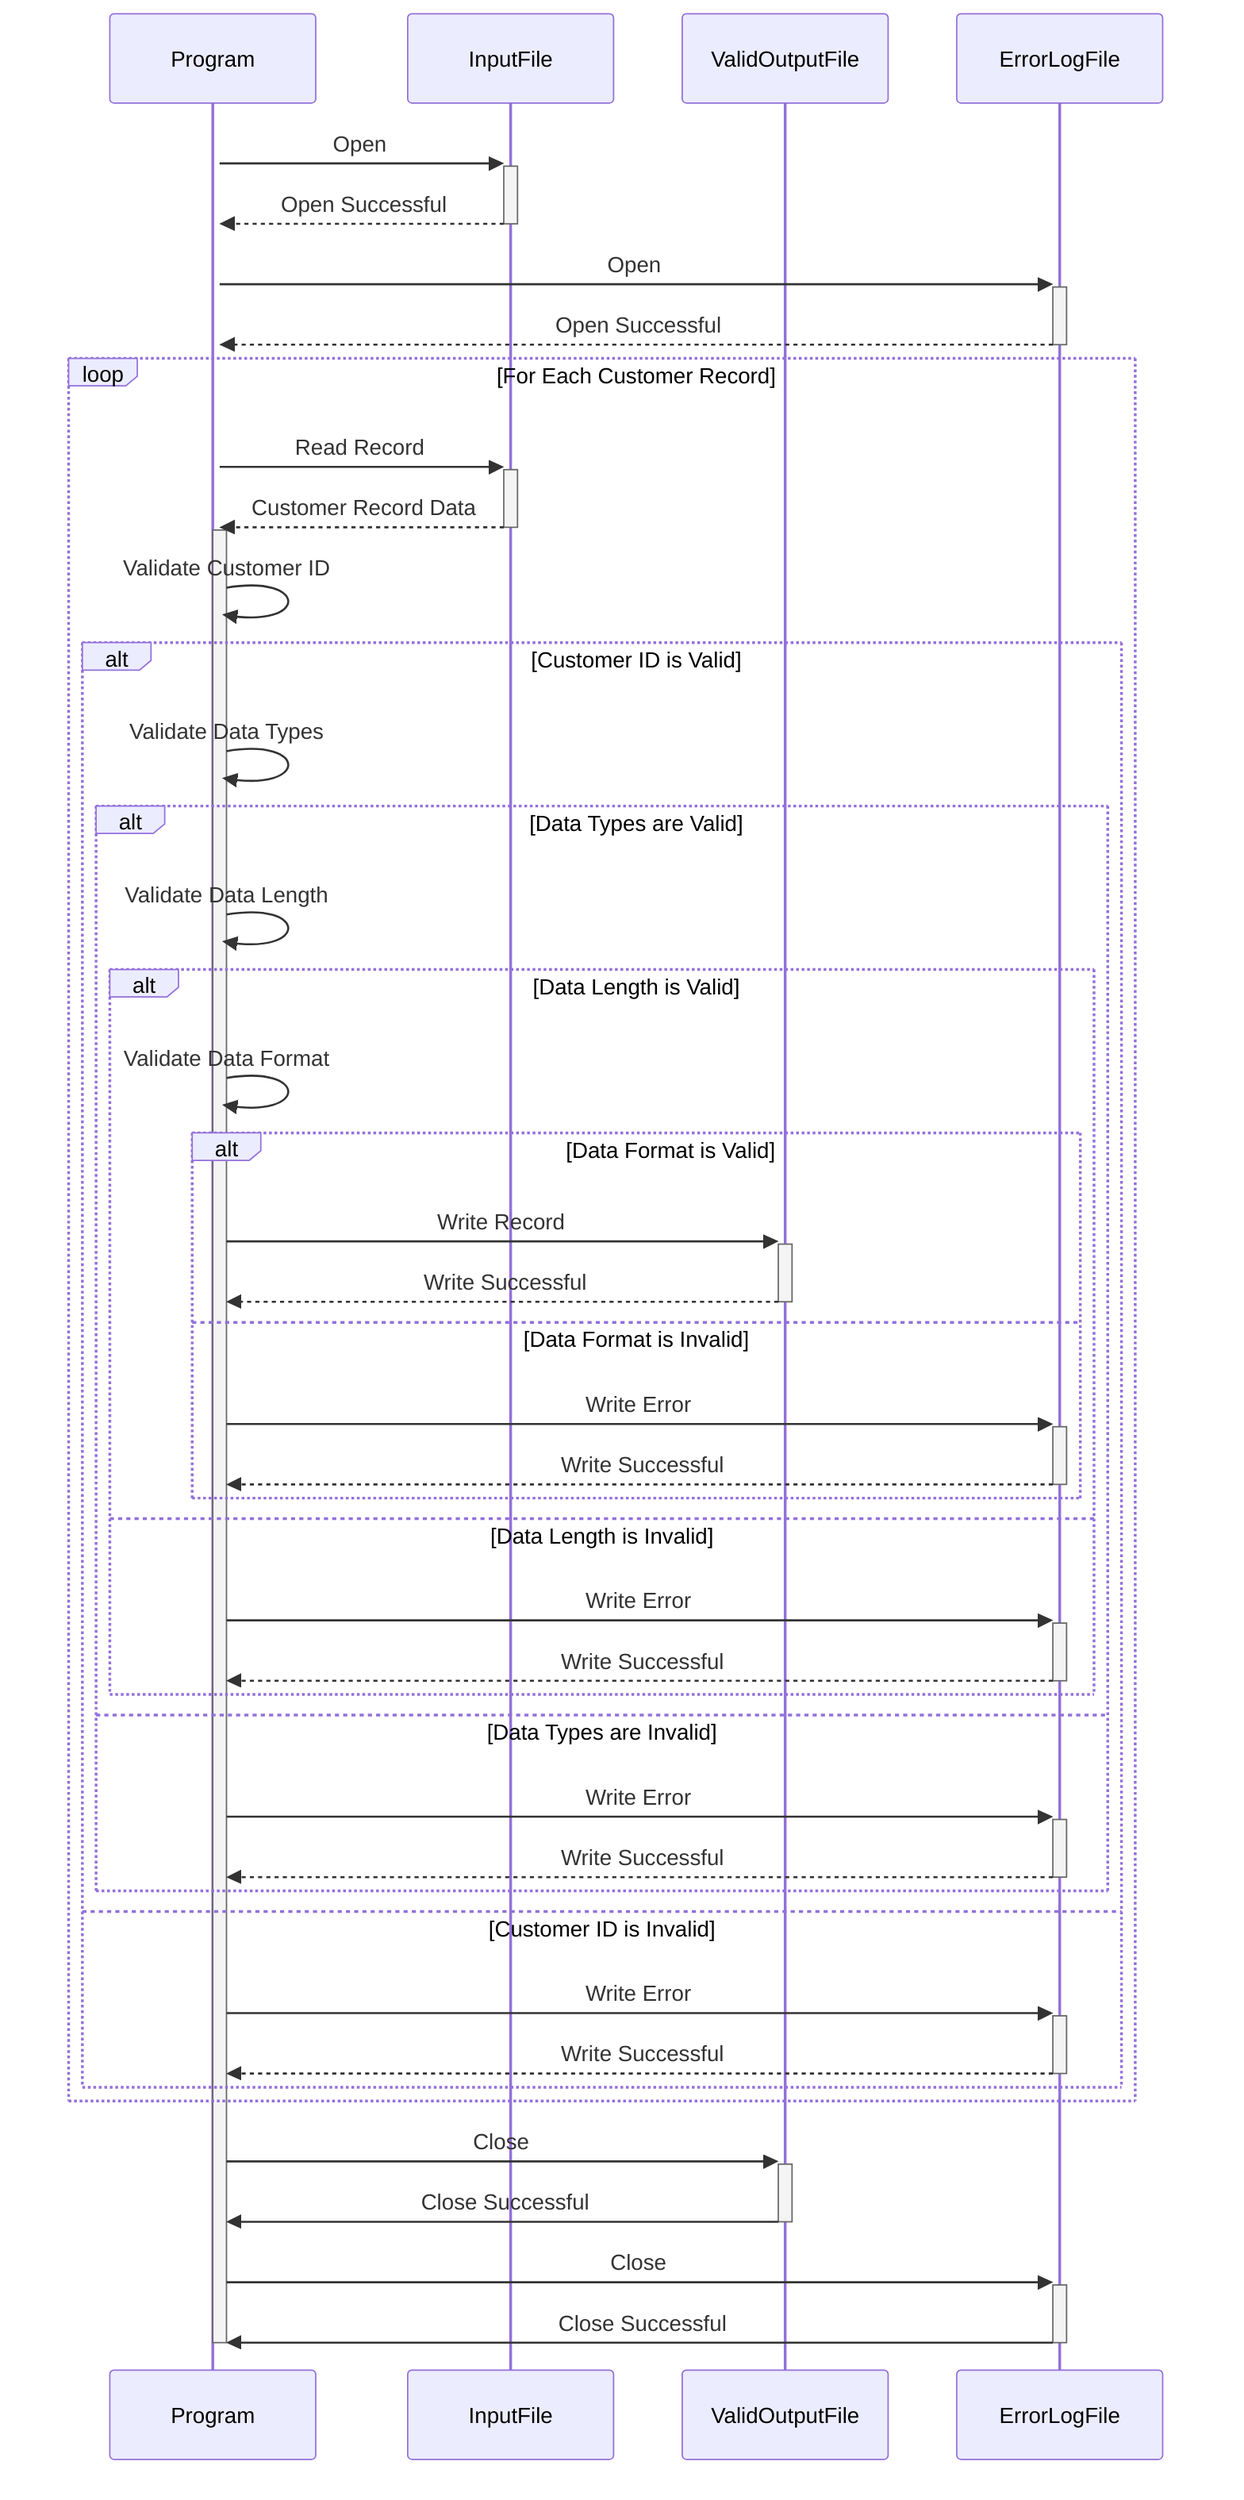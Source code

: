 sequenceDiagram
    %%Indicates the Participants involved in the process
    participant Program
    participant InputFile
    participant ValidOutputFile
    participant ErrorLogFile

    activate Program
    Program->>+InputFile: Open
    InputFile-->>-Program: Open Successful

    Program->>+ErrorLogFile: Open
    ErrorLogFile-->>-Program: Open Successful    

    loop For Each Customer Record
        Program->>+InputFile: Read Record
        InputFile-->>-Program: Customer Record Data        
        activate Program
        Program->>Program: Validate Customer ID
        alt Customer ID is Valid            
            Program->>Program: Validate Data Types
            alt Data Types are Valid
                Program->>Program: Validate Data Length
                alt Data Length is Valid
                    Program->>Program: Validate Data Format
                    alt Data Format is Valid
                        Program->>+ValidOutputFile: Write Record
                        ValidOutputFile-->>-Program: Write Successful
                    else Data Format is Invalid
                        Program->>+ErrorLogFile: Write Error
                        ErrorLogFile-->>-Program: Write Successful
                                            end                        
                else Data Length is Invalid
                    Program->>+ErrorLogFile: Write Error
                    ErrorLogFile-->>-Program: Write Successful
                                    end
            else Data Types are Invalid
                Program->>+ErrorLogFile: Write Error
                ErrorLogFile-->>-Program: Write Successful
                            end            
        else Customer ID is Invalid
            Program->>+ErrorLogFile: Write Error
            ErrorLogFile-->>-Program: Write Successful
                    end
    end
    
    Program->>+ValidOutputFile: Close
    ValidOutputFile->>-Program: Close Successful

    Program->>+ErrorLogFile: Close
    ErrorLogFile->>-Program: Close Successful
    
    deactivate Program